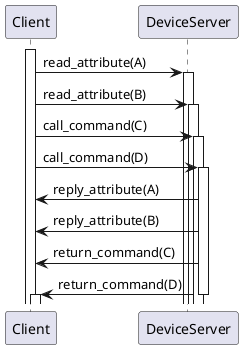@startuml
activate Client

Client -> DeviceServer: read_attribute(A)
activate DeviceServer

Client -> DeviceServer: read_attribute(B)
activate DeviceServer

Client -> DeviceServer: call_command(C)
activate DeviceServer

Client -> DeviceServer: call_command(D)
activate DeviceServer

DeviceServer -> Client: reply_attribute(A)

DeviceServer -> Client: reply_attribute(B)

DeviceServer -> Client: return_command(C)

DeviceServer -> Client: return_command(D)
deactivate DeviceServer
activate Client

@enduml 